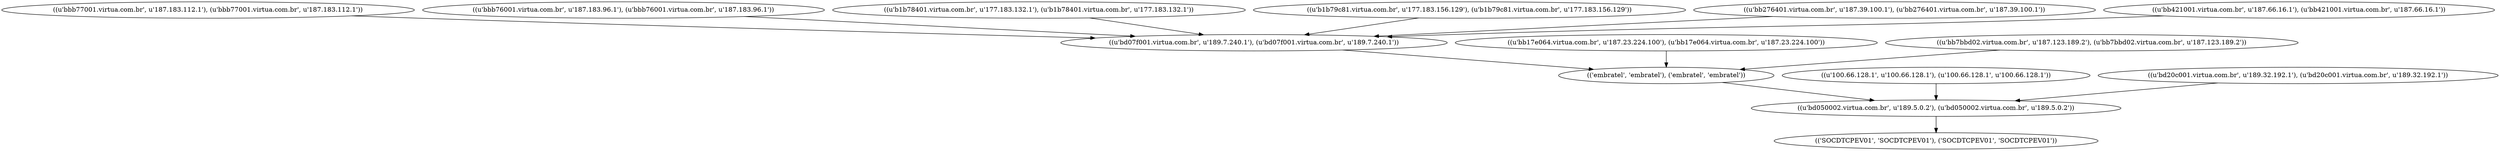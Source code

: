 digraph {
   "((u'bbb77001.virtua.com.br', u'187.183.112.1'), (u'bbb77001.virtua.com.br', u'187.183.112.1'))" -> "((u'bd07f001.virtua.com.br', u'189.7.240.1'), (u'bd07f001.virtua.com.br', u'189.7.240.1'))"
   "((u'bbb76001.virtua.com.br', u'187.183.96.1'), (u'bbb76001.virtua.com.br', u'187.183.96.1'))" -> "((u'bd07f001.virtua.com.br', u'189.7.240.1'), (u'bd07f001.virtua.com.br', u'189.7.240.1'))"
   "((u'bd050002.virtua.com.br', u'189.5.0.2'), (u'bd050002.virtua.com.br', u'189.5.0.2'))" -> "(('SOCDTCPEV01', 'SOCDTCPEV01'), ('SOCDTCPEV01', 'SOCDTCPEV01'))"
   "((u'bb17e064.virtua.com.br', u'187.23.224.100'), (u'bb17e064.virtua.com.br', u'187.23.224.100'))" -> "(('embratel', 'embratel'), ('embratel', 'embratel'))"
   "(('embratel', 'embratel'), ('embratel', 'embratel'))" -> "((u'bd050002.virtua.com.br', u'189.5.0.2'), (u'bd050002.virtua.com.br', u'189.5.0.2'))"
   "((u'b1b78401.virtua.com.br', u'177.183.132.1'), (u'b1b78401.virtua.com.br', u'177.183.132.1'))" -> "((u'bd07f001.virtua.com.br', u'189.7.240.1'), (u'bd07f001.virtua.com.br', u'189.7.240.1'))"
   "((u'b1b79c81.virtua.com.br', u'177.183.156.129'), (u'b1b79c81.virtua.com.br', u'177.183.156.129'))" -> "((u'bd07f001.virtua.com.br', u'189.7.240.1'), (u'bd07f001.virtua.com.br', u'189.7.240.1'))"
   "((u'100.66.128.1', u'100.66.128.1'), (u'100.66.128.1', u'100.66.128.1'))" -> "((u'bd050002.virtua.com.br', u'189.5.0.2'), (u'bd050002.virtua.com.br', u'189.5.0.2'))"
   "((u'bb276401.virtua.com.br', u'187.39.100.1'), (u'bb276401.virtua.com.br', u'187.39.100.1'))" -> "((u'bd07f001.virtua.com.br', u'189.7.240.1'), (u'bd07f001.virtua.com.br', u'189.7.240.1'))"
   "((u'bd20c001.virtua.com.br', u'189.32.192.1'), (u'bd20c001.virtua.com.br', u'189.32.192.1'))" -> "((u'bd050002.virtua.com.br', u'189.5.0.2'), (u'bd050002.virtua.com.br', u'189.5.0.2'))"
   "((u'bb421001.virtua.com.br', u'187.66.16.1'), (u'bb421001.virtua.com.br', u'187.66.16.1'))" -> "((u'bd07f001.virtua.com.br', u'189.7.240.1'), (u'bd07f001.virtua.com.br', u'189.7.240.1'))"
   "((u'bd07f001.virtua.com.br', u'189.7.240.1'), (u'bd07f001.virtua.com.br', u'189.7.240.1'))" -> "(('embratel', 'embratel'), ('embratel', 'embratel'))"
   "((u'bb7bbd02.virtua.com.br', u'187.123.189.2'), (u'bb7bbd02.virtua.com.br', u'187.123.189.2'))" -> "(('embratel', 'embratel'), ('embratel', 'embratel'))"
}